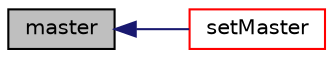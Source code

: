 digraph "master"
{
  bgcolor="transparent";
  edge [fontname="Helvetica",fontsize="10",labelfontname="Helvetica",labelfontsize="10"];
  node [fontname="Helvetica",fontsize="10",shape=record];
  rankdir="LR";
  Node1 [label="master",height=0.2,width=0.4,color="black", fillcolor="grey75", style="filled", fontcolor="black"];
  Node1 -> Node2 [dir="back",color="midnightblue",fontsize="10",style="solid",fontname="Helvetica"];
  Node2 [label="setMaster",height=0.2,width=0.4,color="red",URL="$a00661.html#af62f4355fcee4da87dbdf3b365d3d73a",tooltip="Set the master patch - master is responsible for updating all. "];
}
